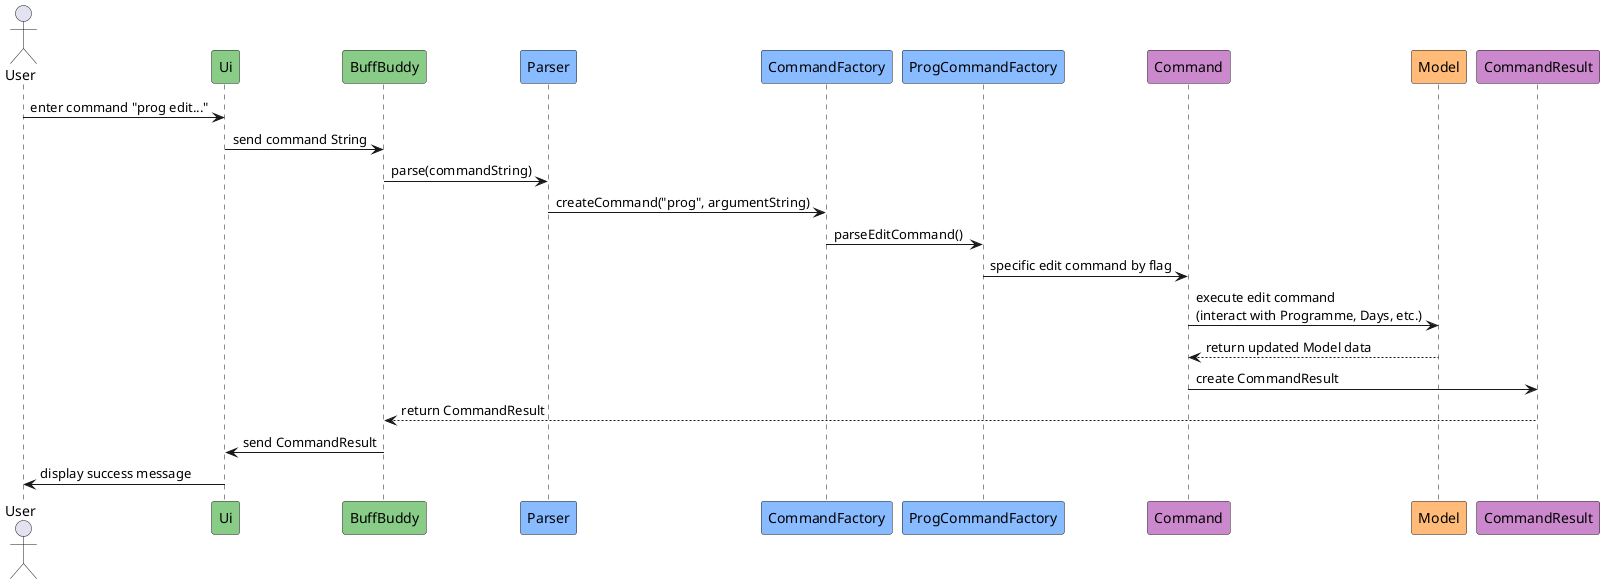@startuml
actor User
participant "Ui" as Ui #88cc88
participant "BuffBuddy" as BuffBuddy #88cc88
participant "Parser" as Parser #88bbff
participant "CommandFactory" as CommandFactory #88bbff
participant "ProgCommandFactory" as ProgCommandFactory #88bbff
participant "Command" as Command #cc88cc
participant "Model" as Model #ffbb77
participant "CommandResult" as CommandResult #cc88cc

User -> Ui : enter command "prog edit..."
Ui -> BuffBuddy : send command String
BuffBuddy -> Parser : parse(commandString)

Parser -> CommandFactory : createCommand("prog", argumentString)
CommandFactory -> ProgCommandFactory : parseEditCommand()
ProgCommandFactory -> Command : specific edit command by flag

Command -> Model : execute edit command\n(interact with Programme, Days, etc.)
Model --> Command : return updated Model data
Command -> CommandResult : create CommandResult
CommandResult --> BuffBuddy : return CommandResult
BuffBuddy -> Ui : send CommandResult
Ui -> User : display success message
@enduml
